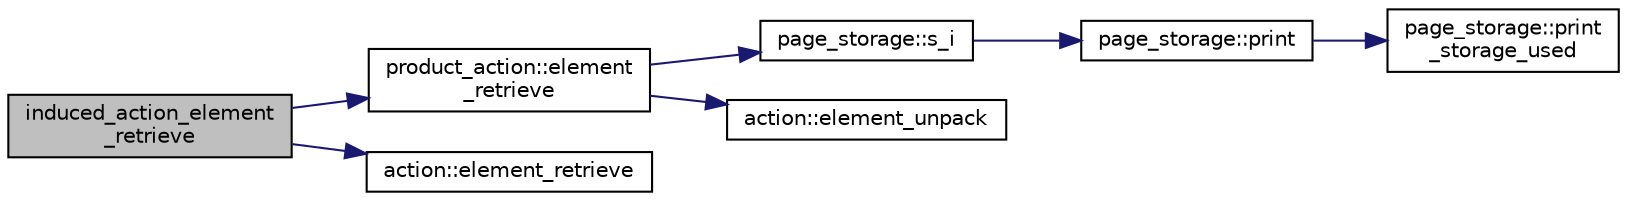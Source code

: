 digraph "induced_action_element_retrieve"
{
  edge [fontname="Helvetica",fontsize="10",labelfontname="Helvetica",labelfontsize="10"];
  node [fontname="Helvetica",fontsize="10",shape=record];
  rankdir="LR";
  Node3975 [label="induced_action_element\l_retrieve",height=0.2,width=0.4,color="black", fillcolor="grey75", style="filled", fontcolor="black"];
  Node3975 -> Node3976 [color="midnightblue",fontsize="10",style="solid",fontname="Helvetica"];
  Node3976 [label="product_action::element\l_retrieve",height=0.2,width=0.4,color="black", fillcolor="white", style="filled",URL="$d8/d74/classproduct__action.html#a041a4664ba3099321a2aaf0e9c70a8a2"];
  Node3976 -> Node3977 [color="midnightblue",fontsize="10",style="solid",fontname="Helvetica"];
  Node3977 [label="page_storage::s_i",height=0.2,width=0.4,color="black", fillcolor="white", style="filled",URL="$dc/d72/classpage__storage.html#aab89cc6a99b0a56d04255ae00e9a0849"];
  Node3977 -> Node3978 [color="midnightblue",fontsize="10",style="solid",fontname="Helvetica"];
  Node3978 [label="page_storage::print",height=0.2,width=0.4,color="black", fillcolor="white", style="filled",URL="$dc/d72/classpage__storage.html#a61e349f7431f6e16328bcfbc7e1d5633"];
  Node3978 -> Node3979 [color="midnightblue",fontsize="10",style="solid",fontname="Helvetica"];
  Node3979 [label="page_storage::print\l_storage_used",height=0.2,width=0.4,color="black", fillcolor="white", style="filled",URL="$dc/d72/classpage__storage.html#a719dd1f54fd300fbc94ca2b750ed4508"];
  Node3976 -> Node3980 [color="midnightblue",fontsize="10",style="solid",fontname="Helvetica"];
  Node3980 [label="action::element_unpack",height=0.2,width=0.4,color="black", fillcolor="white", style="filled",URL="$d2/d86/classaction.html#a02107279a3bdcf054008bd180dfaef10"];
  Node3975 -> Node3981 [color="midnightblue",fontsize="10",style="solid",fontname="Helvetica"];
  Node3981 [label="action::element_retrieve",height=0.2,width=0.4,color="black", fillcolor="white", style="filled",URL="$d2/d86/classaction.html#ad28f6f8810ffbad64c1490f78e51e2b1"];
}
